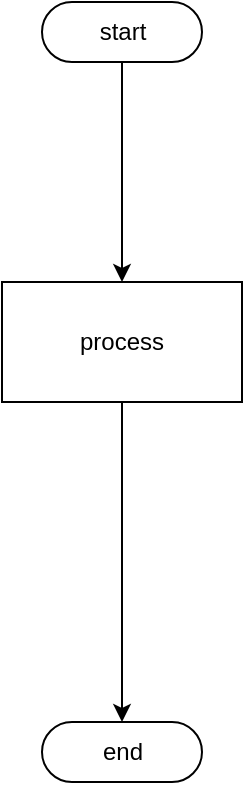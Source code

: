 <mxfile version="15.2.7" type="device"><diagram id="p7_9RDFIMuCcUySf1AQ6" name="Сторінка-1"><mxGraphModel dx="1038" dy="607" grid="1" gridSize="10" guides="1" tooltips="1" connect="1" arrows="1" fold="1" page="1" pageScale="1" pageWidth="827" pageHeight="1169" math="0" shadow="0"><root><mxCell id="0"/><mxCell id="1" parent="0"/><mxCell id="xK7s2kEAdDcjCyr84T93-4" style="edgeStyle=orthogonalEdgeStyle;rounded=0;orthogonalLoop=1;jettySize=auto;html=1;entryX=0.5;entryY=0;entryDx=0;entryDy=0;" edge="1" parent="1" source="xK7s2kEAdDcjCyr84T93-1" target="xK7s2kEAdDcjCyr84T93-3"><mxGeometry relative="1" as="geometry"/></mxCell><mxCell id="xK7s2kEAdDcjCyr84T93-1" value="start" style="html=1;dashed=0;whitespace=wrap;shape=mxgraph.dfd.start" vertex="1" parent="1"><mxGeometry x="360" y="50" width="80" height="30" as="geometry"/></mxCell><mxCell id="xK7s2kEAdDcjCyr84T93-2" value="end" style="html=1;dashed=0;whitespace=wrap;shape=mxgraph.dfd.start" vertex="1" parent="1"><mxGeometry x="360" y="410" width="80" height="30" as="geometry"/></mxCell><mxCell id="xK7s2kEAdDcjCyr84T93-5" style="edgeStyle=orthogonalEdgeStyle;rounded=0;orthogonalLoop=1;jettySize=auto;html=1;entryX=0.5;entryY=0.5;entryDx=0;entryDy=-15;entryPerimeter=0;" edge="1" parent="1" source="xK7s2kEAdDcjCyr84T93-3" target="xK7s2kEAdDcjCyr84T93-2"><mxGeometry relative="1" as="geometry"/></mxCell><mxCell id="xK7s2kEAdDcjCyr84T93-3" value="process" style="rounded=0;whiteSpace=wrap;html=1;" vertex="1" parent="1"><mxGeometry x="340" y="190" width="120" height="60" as="geometry"/></mxCell></root></mxGraphModel></diagram></mxfile>